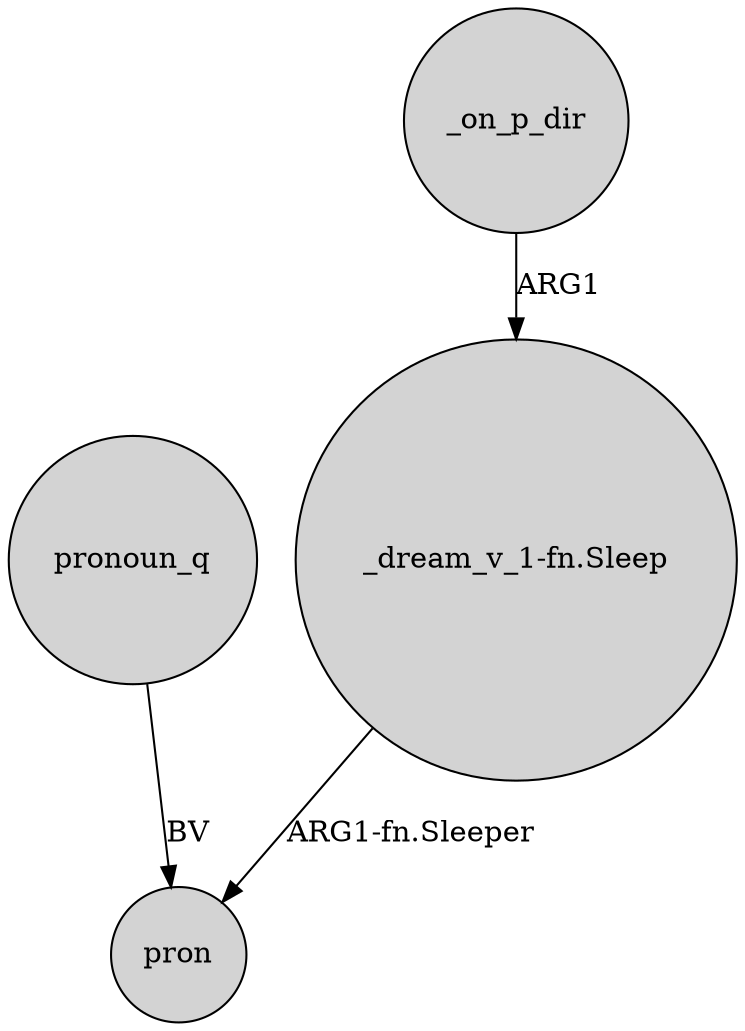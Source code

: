 digraph {
	node [shape=circle style=filled]
	"_dream_v_1-fn.Sleep" -> pron [label="ARG1-fn.Sleeper"]
	_on_p_dir -> "_dream_v_1-fn.Sleep" [label=ARG1]
	pronoun_q -> pron [label=BV]
}
